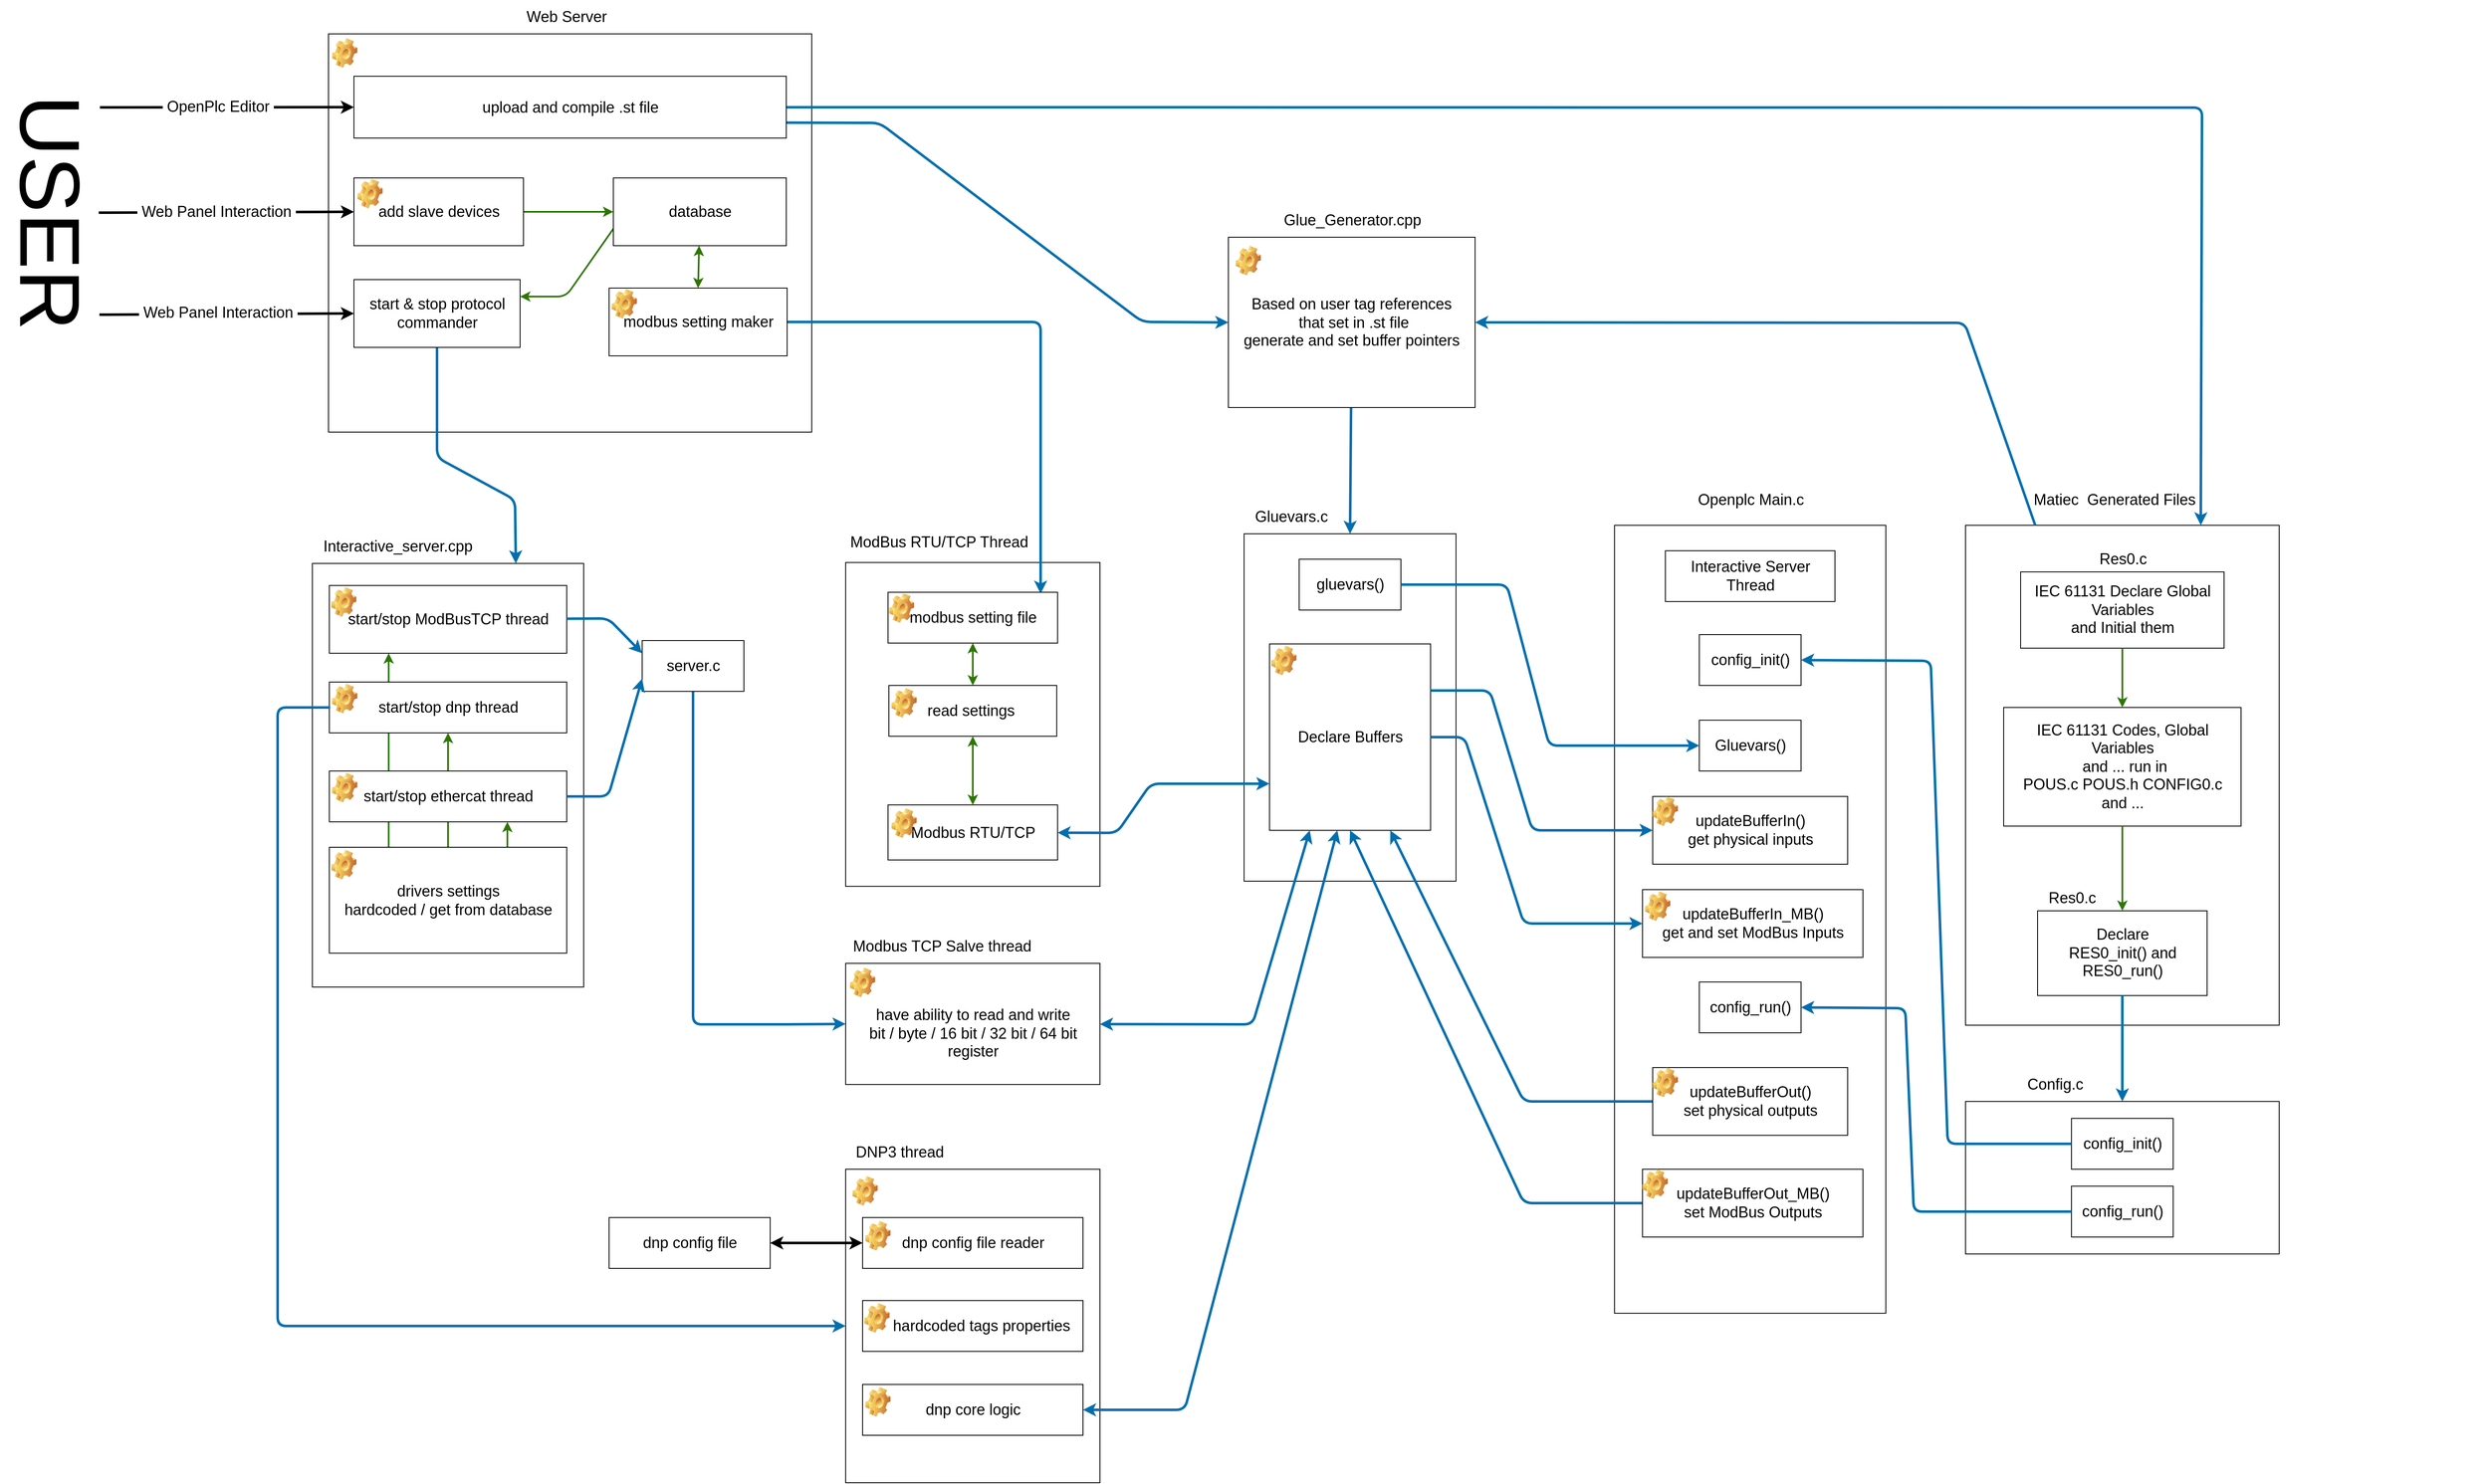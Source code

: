 <mxfile>
    <diagram id="7bxFxgyG8fV8MR2wrKDa" name="Page-1">
        <mxGraphModel dx="2217" dy="1787" grid="1" gridSize="10" guides="1" tooltips="1" connect="1" arrows="1" fold="1" page="1" pageScale="1" pageWidth="1169" pageHeight="827" math="0" shadow="0">
            <root>
                <mxCell id="0"/>
                <mxCell id="1" parent="0"/>
                <mxCell id="197" value="&lt;p style=&quot;font-size: 18px;&quot;&gt;&lt;br&gt;&lt;/p&gt;" style="whiteSpace=wrap;html=1;rounded=0;strokeWidth=1;fontSize=99;" parent="1" vertex="1">
                    <mxGeometry x="192.5" y="919" width="300" height="370" as="geometry"/>
                </mxCell>
                <mxCell id="6" value="" style="whiteSpace=wrap;html=1;fontSize=18;" parent="1" vertex="1">
                    <mxGeometry x="192.5" y="202.89" width="300" height="382.22" as="geometry"/>
                </mxCell>
                <mxCell id="49" value="" style="group;fontSize=18;" parent="1" vertex="1" connectable="0">
                    <mxGeometry x="662.5" y="169" width="250" height="450" as="geometry"/>
                </mxCell>
                <mxCell id="8" value="" style="rounded=0;whiteSpace=wrap;html=1;fontSize=18;" parent="49" vertex="1">
                    <mxGeometry width="250" height="410" as="geometry"/>
                </mxCell>
                <mxCell id="44" value="gluevars()" style="rounded=0;whiteSpace=wrap;html=1;fontSize=18;" parent="49" vertex="1">
                    <mxGeometry x="65" y="30" width="120" height="60" as="geometry"/>
                </mxCell>
                <mxCell id="46" value="Declare&amp;nbsp;Buffers" style="whiteSpace=wrap;html=1;fontSize=18;" parent="49" vertex="1">
                    <mxGeometry x="30" y="130" width="190" height="220" as="geometry"/>
                </mxCell>
                <mxCell id="112" value="" style="shape=image;html=1;verticalLabelPosition=bottom;verticalAlign=top;imageAspect=1;aspect=fixed;image=img/clipart/Gear_128x128.png;rounded=0;fontSize=18;" parent="49" vertex="1">
                    <mxGeometry x="32" y="132" width="29.84" height="35" as="geometry"/>
                </mxCell>
                <mxCell id="23" value="" style="whiteSpace=wrap;html=1;fontSize=18;" parent="1" vertex="1">
                    <mxGeometry x="1099.5" y="159" width="320" height="930" as="geometry"/>
                </mxCell>
                <mxCell id="27" value="" style="group;fontSize=18;" parent="1" vertex="1" connectable="0">
                    <mxGeometry x="1513.5" y="109" width="370" height="640" as="geometry"/>
                </mxCell>
                <mxCell id="26" value="" style="group;fontSize=18;" parent="27" vertex="1" connectable="0">
                    <mxGeometry width="370" height="640" as="geometry"/>
                </mxCell>
                <mxCell id="24" value="" style="whiteSpace=wrap;html=1;fontSize=18;" parent="26" vertex="1">
                    <mxGeometry y="50" width="370" height="590" as="geometry"/>
                </mxCell>
                <mxCell id="25" value="&lt;font style=&quot;font-size: 18px;&quot;&gt;Matiec&amp;nbsp; Generated Files&lt;/font&gt;" style="text;html=1;align=center;verticalAlign=middle;resizable=0;points=[];autosize=1;strokeColor=none;fillColor=none;fontSize=18;" parent="26" vertex="1">
                    <mxGeometry x="70" width="210" height="40" as="geometry"/>
                </mxCell>
                <mxCell id="9" value="IEC 61131 Codes, Global Variables&lt;br style=&quot;font-size: 18px;&quot;&gt;&amp;nbsp;and ... run in &lt;br style=&quot;font-size: 18px;&quot;&gt;POUS.c POUS.h CONFIG0.c&lt;br style=&quot;font-size: 18px;&quot;&gt;and ..." style="whiteSpace=wrap;html=1;imageAspect=1;fontSize=18;" parent="27" vertex="1">
                    <mxGeometry x="45" y="265" width="280" height="140" as="geometry"/>
                </mxCell>
                <mxCell id="16" value="" style="group;fontSize=18;" parent="27" vertex="1" connectable="0">
                    <mxGeometry x="85" y="75" width="240" height="120" as="geometry"/>
                </mxCell>
                <mxCell id="10" value="IEC 61131 Declare Global Variables&lt;br style=&quot;font-size: 18px;&quot;&gt;and Initial them" style="rounded=0;whiteSpace=wrap;html=1;fontSize=18;" parent="16" vertex="1">
                    <mxGeometry x="-20" y="30" width="240" height="90" as="geometry"/>
                </mxCell>
                <mxCell id="14" value="Res0.c" style="text;html=1;align=center;verticalAlign=middle;resizable=0;points=[];autosize=1;strokeColor=none;fillColor=none;fontSize=18;" parent="16" vertex="1">
                    <mxGeometry x="60" y="-5" width="80" height="40" as="geometry"/>
                </mxCell>
                <mxCell id="17" style="edgeStyle=none;html=1;entryX=0.5;entryY=0;entryDx=0;entryDy=0;fontSize=18;strokeWidth=2;fillColor=#60a917;strokeColor=#2D7600;" parent="27" source="10" target="9" edge="1">
                    <mxGeometry relative="1" as="geometry"/>
                </mxCell>
                <mxCell id="19" value="Declare&lt;br&gt;RES0_init() and&lt;br&gt;RES0_run()" style="rounded=0;whiteSpace=wrap;html=1;fontSize=18;" parent="27" vertex="1">
                    <mxGeometry x="85" y="505" width="200" height="100" as="geometry"/>
                </mxCell>
                <mxCell id="21" style="edgeStyle=none;html=1;fontSize=18;fillColor=#60a917;strokeColor=#2D7600;strokeWidth=2;" parent="27" source="9" target="19" edge="1">
                    <mxGeometry relative="1" as="geometry"/>
                </mxCell>
                <mxCell id="20" value="Res0.c" style="text;html=1;align=center;verticalAlign=middle;resizable=0;points=[];autosize=1;strokeColor=none;fillColor=none;fontSize=18;" parent="27" vertex="1">
                    <mxGeometry x="85" y="470" width="80" height="40" as="geometry"/>
                </mxCell>
                <mxCell id="33" style="edgeStyle=none;html=1;fontSize=18;strokeWidth=3;fillColor=#1ba1e2;strokeColor=#006EAF;" parent="1" source="19" target="31" edge="1">
                    <mxGeometry relative="1" as="geometry"/>
                </mxCell>
                <mxCell id="40" value="" style="group;fontSize=18;" parent="1" vertex="1" connectable="0">
                    <mxGeometry x="1573.5" y="809" width="310" height="210" as="geometry"/>
                </mxCell>
                <mxCell id="31" value="" style="whiteSpace=wrap;html=1;fontSize=18;" parent="40" vertex="1">
                    <mxGeometry x="-60" y="30" width="370" height="180" as="geometry"/>
                </mxCell>
                <mxCell id="34" value="" style="group;fontSize=18;" parent="40" vertex="1" connectable="0">
                    <mxGeometry width="250" height="190" as="geometry"/>
                </mxCell>
                <mxCell id="32" value="Config.c" style="text;html=1;align=center;verticalAlign=middle;resizable=0;points=[];autosize=1;strokeColor=none;fillColor=none;fontSize=18;" parent="34" vertex="1">
                    <mxGeometry y="-10" width="90" height="40" as="geometry"/>
                </mxCell>
                <mxCell id="36" value="config_init()" style="rounded=0;whiteSpace=wrap;html=1;fontSize=18;" parent="34" vertex="1">
                    <mxGeometry x="65" y="50" width="120" height="60" as="geometry"/>
                </mxCell>
                <mxCell id="37" value="config_run()" style="rounded=0;whiteSpace=wrap;html=1;fontSize=18;" parent="34" vertex="1">
                    <mxGeometry x="65" y="130" width="120" height="60" as="geometry"/>
                </mxCell>
                <mxCell id="48" value="Gluevars.c" style="text;html=1;align=center;verticalAlign=middle;resizable=0;points=[];autosize=1;strokeColor=none;fillColor=none;fontSize=18;" parent="1" vertex="1">
                    <mxGeometry x="662.5" y="129" width="110" height="40" as="geometry"/>
                </mxCell>
                <mxCell id="28" value="Openplc Main.c" style="text;html=1;align=center;verticalAlign=middle;resizable=0;points=[];autosize=1;strokeColor=none;fillColor=none;fontSize=18;" parent="1" vertex="1">
                    <mxGeometry x="1184.5" y="109" width="150" height="40" as="geometry"/>
                </mxCell>
                <mxCell id="30" value="Interactive Server&lt;br style=&quot;font-size: 18px;&quot;&gt;Thread" style="rounded=0;whiteSpace=wrap;html=1;fontSize=18;" parent="1" vertex="1">
                    <mxGeometry x="1159.5" y="189" width="200" height="60" as="geometry"/>
                </mxCell>
                <mxCell id="41" value="config_init()" style="rounded=0;whiteSpace=wrap;html=1;fontSize=18;" parent="1" vertex="1">
                    <mxGeometry x="1199.5" y="288" width="120" height="60" as="geometry"/>
                </mxCell>
                <mxCell id="43" value="Gluevars()" style="rounded=0;whiteSpace=wrap;html=1;fontSize=18;" parent="1" vertex="1">
                    <mxGeometry x="1199.5" y="389" width="120" height="60" as="geometry"/>
                </mxCell>
                <mxCell id="50" value="config_run()" style="rounded=0;whiteSpace=wrap;html=1;fontSize=18;" parent="1" vertex="1">
                    <mxGeometry x="1199.5" y="698" width="120" height="60" as="geometry"/>
                </mxCell>
                <mxCell id="52" value="updateBufferIn()&lt;br style=&quot;font-size: 18px;&quot;&gt;get physical inputs" style="rounded=0;whiteSpace=wrap;html=1;fontSize=18;" parent="1" vertex="1">
                    <mxGeometry x="1144.5" y="479" width="230" height="80" as="geometry"/>
                </mxCell>
                <mxCell id="60" style="edgeStyle=none;html=1;entryX=0.75;entryY=1;entryDx=0;entryDy=0;strokeWidth=3;fontSize=18;fillColor=#1ba1e2;strokeColor=#006EAF;" parent="1" source="53" target="46" edge="1">
                    <mxGeometry relative="1" as="geometry">
                        <Array as="points">
                            <mxPoint x="992.5" y="839"/>
                        </Array>
                    </mxGeometry>
                </mxCell>
                <mxCell id="53" value="updateBufferOut()&lt;br style=&quot;font-size: 18px;&quot;&gt;set physical outputs" style="rounded=0;whiteSpace=wrap;html=1;fontSize=18;" parent="1" vertex="1">
                    <mxGeometry x="1144.5" y="799" width="230" height="80" as="geometry"/>
                </mxCell>
                <mxCell id="54" value="updateBufferIn_MB()&lt;br style=&quot;font-size: 18px;&quot;&gt;get and set ModBus Inputs" style="rounded=0;whiteSpace=wrap;html=1;fontSize=18;" parent="1" vertex="1">
                    <mxGeometry x="1132.5" y="589" width="260" height="80" as="geometry"/>
                </mxCell>
                <mxCell id="61" style="edgeStyle=none;html=1;entryX=0.5;entryY=1;entryDx=0;entryDy=0;strokeWidth=3;fontSize=18;fillColor=#1ba1e2;strokeColor=#006EAF;" parent="1" source="55" target="46" edge="1">
                    <mxGeometry relative="1" as="geometry">
                        <Array as="points">
                            <mxPoint x="992.5" y="959"/>
                        </Array>
                    </mxGeometry>
                </mxCell>
                <mxCell id="55" value="updateBufferOut_MB()&lt;br style=&quot;font-size: 18px;&quot;&gt;set ModBus Outputs" style="rounded=0;whiteSpace=wrap;html=1;fontSize=18;" parent="1" vertex="1">
                    <mxGeometry x="1132.5" y="919" width="260" height="80" as="geometry"/>
                </mxCell>
                <mxCell id="51" style="edgeStyle=none;html=1;entryX=1;entryY=0.5;entryDx=0;entryDy=0;strokeWidth=3;fontSize=18;fillColor=#1ba1e2;strokeColor=#006EAF;" parent="1" source="37" target="50" edge="1">
                    <mxGeometry relative="1" as="geometry">
                        <Array as="points">
                            <mxPoint x="1452.5" y="969"/>
                            <mxPoint x="1442.5" y="729"/>
                        </Array>
                    </mxGeometry>
                </mxCell>
                <mxCell id="42" style="edgeStyle=none;html=1;entryX=1;entryY=0.5;entryDx=0;entryDy=0;fontSize=18;strokeWidth=3;fillColor=#1ba1e2;strokeColor=#006EAF;" parent="1" source="36" target="41" edge="1">
                    <mxGeometry relative="1" as="geometry">
                        <Array as="points">
                            <mxPoint x="1492.5" y="889"/>
                            <mxPoint x="1472.5" y="319"/>
                        </Array>
                    </mxGeometry>
                </mxCell>
                <mxCell id="45" style="edgeStyle=none;html=1;exitX=1;exitY=0.5;exitDx=0;exitDy=0;entryX=0;entryY=0.5;entryDx=0;entryDy=0;strokeWidth=3;fontSize=18;fillColor=#1ba1e2;strokeColor=#006EAF;" parent="1" source="44" target="43" edge="1">
                    <mxGeometry relative="1" as="geometry">
                        <Array as="points">
                            <mxPoint x="972.5" y="229"/>
                            <mxPoint x="1022.5" y="419"/>
                        </Array>
                    </mxGeometry>
                </mxCell>
                <mxCell id="57" style="edgeStyle=none;html=1;exitX=1;exitY=0.25;exitDx=0;exitDy=0;entryX=0;entryY=0.5;entryDx=0;entryDy=0;strokeWidth=3;fontSize=18;fillColor=#1ba1e2;strokeColor=#006EAF;" parent="1" source="46" target="52" edge="1">
                    <mxGeometry relative="1" as="geometry">
                        <Array as="points">
                            <mxPoint x="952.5" y="354"/>
                            <mxPoint x="1002.5" y="519"/>
                        </Array>
                    </mxGeometry>
                </mxCell>
                <mxCell id="59" style="edgeStyle=none;html=1;exitX=1;exitY=0.5;exitDx=0;exitDy=0;entryX=0;entryY=0.5;entryDx=0;entryDy=0;strokeWidth=3;fontSize=18;fillColor=#1ba1e2;strokeColor=#006EAF;" parent="1" source="46" target="54" edge="1">
                    <mxGeometry relative="1" as="geometry">
                        <Array as="points">
                            <mxPoint x="922.5" y="409"/>
                            <mxPoint x="992.5" y="629"/>
                        </Array>
                    </mxGeometry>
                </mxCell>
                <mxCell id="64" value="" style="whiteSpace=wrap;html=1;rounded=0;fontSize=18;" parent="1" vertex="1">
                    <mxGeometry x="-417.5" y="-421" width="570" height="470" as="geometry"/>
                </mxCell>
                <mxCell id="65" value="&lt;span style=&quot;font-size: 18px;&quot;&gt;Web Server&lt;/span&gt;" style="text;html=1;align=center;verticalAlign=middle;resizable=0;points=[];autosize=1;strokeColor=none;fillColor=none;fontSize=18;" parent="1" vertex="1">
                    <mxGeometry x="-197.5" y="-461" width="120" height="40" as="geometry"/>
                </mxCell>
                <mxCell id="77" style="edgeStyle=none;html=1;exitX=1;exitY=0.5;exitDx=0;exitDy=0;entryX=0;entryY=0.5;entryDx=0;entryDy=0;strokeWidth=2;fontSize=18;fillColor=#60a917;strokeColor=#2D7600;" parent="1" source="66" target="67" edge="1">
                    <mxGeometry relative="1" as="geometry"/>
                </mxCell>
                <mxCell id="66" value="add slave devices" style="rounded=0;whiteSpace=wrap;html=1;fontSize=18;" parent="1" vertex="1">
                    <mxGeometry x="-387.5" y="-251" width="200" height="80" as="geometry"/>
                </mxCell>
                <mxCell id="150" style="edgeStyle=none;rounded=1;html=1;entryX=0.5;entryY=0;entryDx=0;entryDy=0;strokeWidth=2;fontSize=18;startArrow=classic;startFill=1;fillColor=#60a917;strokeColor=#2D7600;" parent="1" source="67" target="69" edge="1">
                    <mxGeometry relative="1" as="geometry"/>
                </mxCell>
                <mxCell id="166" style="edgeStyle=none;rounded=1;html=1;exitX=0;exitY=0.75;exitDx=0;exitDy=0;entryX=1;entryY=0.25;entryDx=0;entryDy=0;strokeWidth=2;fontSize=18;startArrow=none;startFill=0;fillColor=#60a917;strokeColor=#2D7600;" parent="1" source="67" target="68" edge="1">
                    <mxGeometry relative="1" as="geometry">
                        <Array as="points">
                            <mxPoint x="-137.5" y="-111"/>
                        </Array>
                    </mxGeometry>
                </mxCell>
                <mxCell id="67" value="database" style="rounded=0;whiteSpace=wrap;html=1;fontSize=18;" parent="1" vertex="1">
                    <mxGeometry x="-81.5" y="-251" width="204" height="80" as="geometry"/>
                </mxCell>
                <mxCell id="178" style="edgeStyle=none;rounded=1;html=1;exitX=0.5;exitY=1;exitDx=0;exitDy=0;entryX=0.75;entryY=0;entryDx=0;entryDy=0;strokeWidth=3;fontSize=100;startArrow=none;startFill=0;fillColor=#1ba1e2;strokeColor=#006EAF;" parent="1" source="68" target="106" edge="1">
                    <mxGeometry relative="1" as="geometry">
                        <Array as="points">
                            <mxPoint x="-289.5" y="79"/>
                            <mxPoint x="-197.5" y="129"/>
                        </Array>
                    </mxGeometry>
                </mxCell>
                <mxCell id="68" value="start &amp;amp; stop protocol&lt;br style=&quot;font-size: 18px;&quot;&gt;commander" style="rounded=0;whiteSpace=wrap;html=1;fontSize=18;" parent="1" vertex="1">
                    <mxGeometry x="-387.5" y="-131" width="196" height="80" as="geometry"/>
                </mxCell>
                <mxCell id="82" style="edgeStyle=none;html=1;strokeWidth=3;fontSize=18;rounded=1;fillColor=#1ba1e2;strokeColor=#006EAF;entryX=0.9;entryY=0.028;entryDx=0;entryDy=0;entryPerimeter=0;" parent="1" source="69" target="80" edge="1">
                    <mxGeometry relative="1" as="geometry">
                        <Array as="points">
                            <mxPoint x="422.5" y="-81"/>
                        </Array>
                        <mxPoint x="322.5" y="189" as="targetPoint"/>
                    </mxGeometry>
                </mxCell>
                <mxCell id="69" value="modbus setting maker" style="rounded=0;whiteSpace=wrap;html=1;fontSize=18;" parent="1" vertex="1">
                    <mxGeometry x="-86.5" y="-121" width="210" height="80" as="geometry"/>
                </mxCell>
                <mxCell id="71" style="edgeStyle=none;html=1;entryX=0;entryY=0.5;entryDx=0;entryDy=0;strokeWidth=3;fontSize=18;exitX=0.78;exitY=-0.007;exitDx=0;exitDy=0;exitPerimeter=0;" parent="1" source="173" target="68" edge="1">
                    <mxGeometry relative="1" as="geometry">
                        <mxPoint x="-667.5" y="-91" as="sourcePoint"/>
                    </mxGeometry>
                </mxCell>
                <mxCell id="156" value="&amp;nbsp;Web Panel Interaction&amp;nbsp;" style="edgeLabel;html=1;align=center;verticalAlign=middle;resizable=0;points=[];fontSize=18;rotation=0;" parent="71" vertex="1" connectable="0">
                    <mxGeometry x="-0.18" y="-2" relative="1" as="geometry">
                        <mxPoint x="16" y="-4" as="offset"/>
                    </mxGeometry>
                </mxCell>
                <mxCell id="74" style="edgeStyle=none;html=1;entryX=0;entryY=0.5;entryDx=0;entryDy=0;strokeWidth=3;fontSize=18;exitX=0.5;exitY=0;exitDx=0;exitDy=0;" parent="1" source="173" target="66" edge="1">
                    <mxGeometry relative="1" as="geometry">
                        <mxPoint x="-667.5" y="-211" as="sourcePoint"/>
                    </mxGeometry>
                </mxCell>
                <mxCell id="157" value="&amp;nbsp;Web Panel Interaction&amp;nbsp;" style="edgeLabel;html=1;align=center;verticalAlign=middle;resizable=0;points=[];fontSize=18;rotation=0;" parent="74" vertex="1" connectable="0">
                    <mxGeometry x="-0.118" y="2" relative="1" as="geometry">
                        <mxPoint x="6" y="1" as="offset"/>
                    </mxGeometry>
                </mxCell>
                <mxCell id="158" style="edgeStyle=none;rounded=1;html=1;entryX=0;entryY=0.5;entryDx=0;entryDy=0;strokeWidth=3;fontSize=18;startArrow=none;startFill=0;exitX=0.211;exitY=-0.012;exitDx=0;exitDy=0;exitPerimeter=0;" parent="1" source="173" target="149" edge="1">
                    <mxGeometry relative="1" as="geometry">
                        <mxPoint x="-667.5" y="-334" as="sourcePoint"/>
                    </mxGeometry>
                </mxCell>
                <mxCell id="159" value="&amp;nbsp;OpenPlc Editor&amp;nbsp;" style="edgeLabel;html=1;align=center;verticalAlign=middle;resizable=0;points=[];fontSize=18;rotation=0;" parent="158" vertex="1" connectable="0">
                    <mxGeometry x="-0.076" relative="1" as="geometry">
                        <mxPoint y="-1" as="offset"/>
                    </mxGeometry>
                </mxCell>
                <mxCell id="102" style="edgeStyle=none;rounded=1;html=1;entryX=0;entryY=0.75;entryDx=0;entryDy=0;strokeWidth=3;fontSize=18;startArrow=classic;startFill=1;fillColor=#1ba1e2;strokeColor=#006EAF;" parent="1" source="83" target="46" edge="1">
                    <mxGeometry relative="1" as="geometry">
                        <Array as="points">
                            <mxPoint x="512.5" y="522"/>
                            <mxPoint x="552.5" y="464"/>
                        </Array>
                    </mxGeometry>
                </mxCell>
                <mxCell id="108" value="" style="group" parent="1" vertex="1" connectable="0">
                    <mxGeometry x="-436.5" y="164" width="320" height="540" as="geometry"/>
                </mxCell>
                <mxCell id="106" value="" style="whiteSpace=wrap;html=1;rounded=0;fontSize=18;" parent="108" vertex="1">
                    <mxGeometry y="40" width="320" height="500" as="geometry"/>
                </mxCell>
                <mxCell id="171" style="edgeStyle=none;rounded=1;html=1;exitX=0.25;exitY=0;exitDx=0;exitDy=0;entryX=0.25;entryY=1;entryDx=0;entryDy=0;strokeWidth=2;fontSize=18;startArrow=none;startFill=0;fillColor=#60a917;strokeColor=#2D7600;" parent="108" source="167" target="129" edge="1">
                    <mxGeometry relative="1" as="geometry"/>
                </mxCell>
                <mxCell id="170" style="edgeStyle=none;rounded=1;html=1;exitX=0.5;exitY=0;exitDx=0;exitDy=0;entryX=0.5;entryY=1;entryDx=0;entryDy=0;strokeWidth=2;fontSize=18;startArrow=none;startFill=0;fillColor=#60a917;strokeColor=#2D7600;" parent="108" source="167" target="141" edge="1">
                    <mxGeometry relative="1" as="geometry"/>
                </mxCell>
                <mxCell id="107" value="Interactive_server.cpp" style="text;html=1;align=center;verticalAlign=middle;resizable=0;points=[];autosize=1;strokeColor=none;fillColor=none;fontSize=18;" parent="108" vertex="1">
                    <mxGeometry x="0.001" width="200" height="40" as="geometry"/>
                </mxCell>
                <mxCell id="129" value="start/stop ModBusTCP thread" style="rounded=0;whiteSpace=wrap;html=1;fontSize=18;" parent="108" vertex="1">
                    <mxGeometry x="20" y="66" width="280" height="80" as="geometry"/>
                </mxCell>
                <mxCell id="141" value="start/stop dnp thread" style="rounded=0;whiteSpace=wrap;html=1;fontSize=18;" parent="108" vertex="1">
                    <mxGeometry x="20" y="180" width="280" height="60" as="geometry"/>
                </mxCell>
                <mxCell id="140" value="start/stop ethercat thread" style="rounded=0;whiteSpace=wrap;html=1;fontSize=18;" parent="108" vertex="1">
                    <mxGeometry x="20" y="285" width="280" height="60" as="geometry"/>
                </mxCell>
                <mxCell id="160" value="" style="shape=image;html=1;verticalLabelPosition=bottom;verticalAlign=top;imageAspect=1;aspect=fixed;image=img/clipart/Gear_128x128.png;rounded=0;fontSize=18;" parent="108" vertex="1">
                    <mxGeometry x="23.16" y="182" width="29.84" height="35" as="geometry"/>
                </mxCell>
                <mxCell id="161" value="" style="shape=image;html=1;verticalLabelPosition=bottom;verticalAlign=top;imageAspect=1;aspect=fixed;image=img/clipart/Gear_128x128.png;rounded=0;fontSize=18;" parent="108" vertex="1">
                    <mxGeometry x="23.16" y="287" width="29.84" height="35" as="geometry"/>
                </mxCell>
                <mxCell id="169" style="edgeStyle=none;rounded=1;html=1;exitX=0.75;exitY=0;exitDx=0;exitDy=0;entryX=0.75;entryY=1;entryDx=0;entryDy=0;strokeWidth=2;fontSize=18;startArrow=none;startFill=0;fillColor=#60a917;strokeColor=#2D7600;" parent="108" source="167" target="140" edge="1">
                    <mxGeometry relative="1" as="geometry"/>
                </mxCell>
                <mxCell id="167" value="drivers settings&lt;br&gt;hardcoded / get from database" style="rounded=0;whiteSpace=wrap;html=1;fontSize=18;" parent="108" vertex="1">
                    <mxGeometry x="20" y="375" width="280" height="125" as="geometry"/>
                </mxCell>
                <mxCell id="181" style="edgeStyle=none;rounded=1;html=1;entryX=0;entryY=0.5;entryDx=0;entryDy=0;strokeWidth=3;fontSize=100;startArrow=none;startFill=0;fillColor=#1ba1e2;strokeColor=#006EAF;" parent="1" source="105" target="123" edge="1">
                    <mxGeometry relative="1" as="geometry">
                        <Array as="points">
                            <mxPoint x="12.5" y="748"/>
                            <mxPoint x="112.5" y="748"/>
                        </Array>
                    </mxGeometry>
                </mxCell>
                <mxCell id="105" value="server.c" style="rounded=0;whiteSpace=wrap;html=1;fontSize=18;" parent="1" vertex="1">
                    <mxGeometry x="-47.5" y="295" width="120" height="60" as="geometry"/>
                </mxCell>
                <mxCell id="7" value="ModBus RTU/TCP Thread" style="text;html=1;strokeColor=none;fillColor=none;align=center;verticalAlign=middle;whiteSpace=wrap;rounded=0;fontSize=18;" parent="1" vertex="1">
                    <mxGeometry x="192.5" y="155.11" width="220" height="47.78" as="geometry"/>
                </mxCell>
                <mxCell id="95" style="edgeStyle=none;rounded=1;html=1;exitX=0.5;exitY=1;exitDx=0;exitDy=0;entryX=0.5;entryY=0;entryDx=0;entryDy=0;strokeWidth=2;fontSize=18;fillColor=#60a917;strokeColor=#2D7600;startArrow=classic;startFill=1;" parent="1" source="80" target="126" edge="1">
                    <mxGeometry relative="1" as="geometry">
                        <mxPoint x="342.5" y="377" as="targetPoint"/>
                    </mxGeometry>
                </mxCell>
                <mxCell id="80" value="modbus setting file" style="rounded=0;whiteSpace=wrap;html=1;fontSize=18;" parent="1" vertex="1">
                    <mxGeometry x="242.5" y="238" width="200" height="60" as="geometry"/>
                </mxCell>
                <mxCell id="83" value="Modbus RTU/TCP" style="rounded=0;whiteSpace=wrap;html=1;fontSize=18;" parent="1" vertex="1">
                    <mxGeometry x="242.5" y="489" width="200" height="65" as="geometry"/>
                </mxCell>
                <mxCell id="111" value="" style="shape=image;html=1;verticalLabelPosition=bottom;verticalAlign=top;imageAspect=1;aspect=fixed;image=img/clipart/Gear_128x128.png;rounded=0;fontSize=18;" parent="1" vertex="1">
                    <mxGeometry x="246.5" y="493" width="29.84" height="35" as="geometry"/>
                </mxCell>
                <mxCell id="119" value="" style="shape=image;html=1;verticalLabelPosition=bottom;verticalAlign=top;imageAspect=1;aspect=fixed;image=img/clipart/Gear_128x128.png;rounded=0;fontSize=18;" parent="1" vertex="1">
                    <mxGeometry x="-413.34" y="-416" width="29.84" height="35" as="geometry"/>
                </mxCell>
                <mxCell id="145" style="edgeStyle=none;rounded=1;html=1;entryX=0.25;entryY=1;entryDx=0;entryDy=0;strokeWidth=3;fontSize=18;startArrow=classic;startFill=1;fillColor=#1ba1e2;strokeColor=#006EAF;" parent="1" source="123" target="46" edge="1">
                    <mxGeometry relative="1" as="geometry">
                        <Array as="points">
                            <mxPoint x="672.5" y="748"/>
                        </Array>
                    </mxGeometry>
                </mxCell>
                <mxCell id="123" value="&lt;br&gt;have ability to read and write&lt;br&gt;bit / byte / 16 bit / 32 bit / 64 bit register" style="rounded=0;whiteSpace=wrap;html=1;fontSize=18;" parent="1" vertex="1">
                    <mxGeometry x="192.5" y="676" width="300" height="143" as="geometry"/>
                </mxCell>
                <mxCell id="128" style="edgeStyle=none;rounded=1;html=1;entryX=0.5;entryY=0;entryDx=0;entryDy=0;strokeWidth=2;fontSize=18;startArrow=classic;startFill=1;fillColor=#60a917;strokeColor=#2D7600;" parent="1" source="126" target="83" edge="1">
                    <mxGeometry relative="1" as="geometry"/>
                </mxCell>
                <mxCell id="126" value="read settings&amp;nbsp;" style="rounded=0;whiteSpace=wrap;html=1;fontSize=18;" parent="1" vertex="1">
                    <mxGeometry x="243.5" y="348" width="198" height="60" as="geometry"/>
                </mxCell>
                <mxCell id="144" value="&lt;span style=&quot;&quot;&gt;Modbus TCP Salve thread&lt;/span&gt;" style="text;html=1;align=center;verticalAlign=middle;resizable=0;points=[];autosize=1;strokeColor=none;fillColor=none;fontSize=18;" parent="1" vertex="1">
                    <mxGeometry x="190.5" y="636" width="230" height="40" as="geometry"/>
                </mxCell>
                <mxCell id="155" style="edgeStyle=none;rounded=1;html=1;entryX=0.5;entryY=0;entryDx=0;entryDy=0;strokeWidth=3;fontSize=18;startArrow=none;startFill=0;fillColor=#1ba1e2;strokeColor=#006EAF;" parent="1" source="146" target="8" edge="1">
                    <mxGeometry relative="1" as="geometry"/>
                </mxCell>
                <mxCell id="146" value="Based on user tag references&lt;br&gt;&amp;nbsp;that set in .st file &lt;br&gt;generate and set buffer pointers" style="whiteSpace=wrap;html=1;rounded=0;fontSize=18;" parent="1" vertex="1">
                    <mxGeometry x="644" y="-181" width="291" height="201" as="geometry"/>
                </mxCell>
                <mxCell id="147" value="Glue_Generator.cpp" style="text;html=1;align=center;verticalAlign=middle;resizable=0;points=[];autosize=1;strokeColor=none;fillColor=none;fontSize=18;" parent="1" vertex="1">
                    <mxGeometry x="694.5" y="-221" width="190" height="40" as="geometry"/>
                </mxCell>
                <mxCell id="151" style="edgeStyle=none;rounded=1;html=1;entryX=0;entryY=0.5;entryDx=0;entryDy=0;strokeWidth=3;fontSize=18;startArrow=none;startFill=0;exitX=1;exitY=0.75;exitDx=0;exitDy=0;fillColor=#1ba1e2;strokeColor=#006EAF;" parent="1" source="149" target="146" edge="1">
                    <mxGeometry relative="1" as="geometry">
                        <Array as="points">
                            <mxPoint x="232.5" y="-316"/>
                            <mxPoint x="542.5" y="-81"/>
                        </Array>
                    </mxGeometry>
                </mxCell>
                <mxCell id="152" style="edgeStyle=none;rounded=1;html=1;entryX=0.75;entryY=0;entryDx=0;entryDy=0;strokeWidth=3;fontSize=18;startArrow=none;startFill=0;fillColor=#1ba1e2;strokeColor=#006EAF;" parent="1" source="149" target="24" edge="1">
                    <mxGeometry relative="1" as="geometry">
                        <Array as="points">
                            <mxPoint x="1792.5" y="-334"/>
                        </Array>
                    </mxGeometry>
                </mxCell>
                <mxCell id="149" value="upload and compile .st file" style="rounded=0;whiteSpace=wrap;html=1;fontSize=18;" parent="1" vertex="1">
                    <mxGeometry x="-387.5" y="-371" width="510" height="73" as="geometry"/>
                </mxCell>
                <mxCell id="154" style="edgeStyle=none;rounded=1;html=1;entryX=1;entryY=0.5;entryDx=0;entryDy=0;strokeWidth=3;fontSize=18;startArrow=none;startFill=0;fillColor=#1ba1e2;strokeColor=#006EAF;" parent="1" source="24" target="146" edge="1">
                    <mxGeometry relative="1" as="geometry">
                        <Array as="points">
                            <mxPoint x="1512.5" y="-80"/>
                        </Array>
                    </mxGeometry>
                </mxCell>
                <mxCell id="163" value="" style="shape=image;html=1;verticalLabelPosition=bottom;verticalAlign=top;imageAspect=1;aspect=fixed;image=img/clipart/Gear_128x128.png;rounded=0;fontSize=18;" parent="1" vertex="1">
                    <mxGeometry x="197.5" y="681" width="29.84" height="35" as="geometry"/>
                </mxCell>
                <mxCell id="168" value="" style="shape=image;html=1;verticalLabelPosition=bottom;verticalAlign=top;imageAspect=1;aspect=fixed;image=img/clipart/Gear_128x128.png;rounded=0;fontSize=18;" parent="1" vertex="1">
                    <mxGeometry x="-414.34" y="542" width="29.84" height="35" as="geometry"/>
                </mxCell>
                <mxCell id="173" value="&lt;font style=&quot;font-size: 100px;&quot;&gt;USER&lt;/font&gt;" style="text;html=1;strokeColor=none;fillColor=none;align=center;verticalAlign=middle;whiteSpace=wrap;rounded=0;strokeWidth=12;fontSize=18;rotation=90;" parent="1" vertex="1">
                    <mxGeometry x="-960" y="-266.5" width="430" height="113" as="geometry"/>
                </mxCell>
                <mxCell id="179" style="edgeStyle=none;rounded=1;html=1;entryX=0;entryY=0.25;entryDx=0;entryDy=0;strokeWidth=3;fontSize=100;startArrow=none;startFill=0;fillColor=#1ba1e2;strokeColor=#006EAF;" parent="1" source="129" target="105" edge="1">
                    <mxGeometry relative="1" as="geometry">
                        <Array as="points">
                            <mxPoint x="-87.5" y="269"/>
                        </Array>
                    </mxGeometry>
                </mxCell>
                <mxCell id="194" style="edgeStyle=none;rounded=1;html=1;entryX=0.421;entryY=1;entryDx=0;entryDy=0;entryPerimeter=0;strokeWidth=3;fontSize=18;startArrow=classic;startFill=1;fillColor=#1ba1e2;strokeColor=#006EAF;exitX=1;exitY=0.5;exitDx=0;exitDy=0;" parent="1" source="203" target="46" edge="1">
                    <mxGeometry relative="1" as="geometry">
                        <mxPoint x="489.5" y="994" as="sourcePoint"/>
                        <Array as="points">
                            <mxPoint x="592.5" y="1203"/>
                        </Array>
                    </mxGeometry>
                </mxCell>
                <mxCell id="184" style="edgeStyle=none;rounded=1;html=1;exitX=1;exitY=0.5;exitDx=0;exitDy=0;entryX=0;entryY=0.75;entryDx=0;entryDy=0;strokeWidth=3;fontSize=100;startArrow=none;startFill=0;fillColor=#1ba1e2;strokeColor=#006EAF;" parent="1" source="140" target="105" edge="1">
                    <mxGeometry relative="1" as="geometry">
                        <Array as="points">
                            <mxPoint x="-87.5" y="479"/>
                        </Array>
                    </mxGeometry>
                </mxCell>
                <mxCell id="185" value="" style="shape=image;html=1;verticalLabelPosition=bottom;verticalAlign=top;imageAspect=1;aspect=fixed;image=img/clipart/Gear_128x128.png;rounded=0;fontSize=18;" parent="1" vertex="1">
                    <mxGeometry x="246.5" y="351" width="29.84" height="35" as="geometry"/>
                </mxCell>
                <mxCell id="186" value="" style="shape=image;html=1;verticalLabelPosition=bottom;verticalAlign=top;imageAspect=1;aspect=fixed;image=img/clipart/Gear_128x128.png;rounded=0;fontSize=18;" parent="1" vertex="1">
                    <mxGeometry x="243.5" y="239" width="29.84" height="35" as="geometry"/>
                </mxCell>
                <mxCell id="188" value="" style="shape=image;html=1;verticalLabelPosition=bottom;verticalAlign=top;imageAspect=1;aspect=fixed;image=img/clipart/Gear_128x128.png;rounded=0;fontSize=18;" parent="1" vertex="1">
                    <mxGeometry x="-83.5" y="-120" width="29.84" height="35" as="geometry"/>
                </mxCell>
                <mxCell id="189" value="" style="shape=image;html=1;verticalLabelPosition=bottom;verticalAlign=top;imageAspect=1;aspect=fixed;image=img/clipart/Gear_128x128.png;rounded=0;fontSize=18;" parent="1" vertex="1">
                    <mxGeometry x="-383.5" y="-250" width="29.84" height="35" as="geometry"/>
                </mxCell>
                <mxCell id="162" value="" style="shape=image;html=1;verticalLabelPosition=bottom;verticalAlign=top;imageAspect=1;aspect=fixed;image=img/clipart/Gear_128x128.png;rounded=0;fontSize=18;" parent="1" vertex="1">
                    <mxGeometry x="-414.5" y="232" width="29.84" height="35" as="geometry"/>
                </mxCell>
                <mxCell id="191" value="DNP3 thread" style="text;html=1;align=center;verticalAlign=middle;resizable=0;points=[];autosize=1;strokeColor=none;fillColor=none;fontSize=18;" parent="1" vertex="1">
                    <mxGeometry x="190.5" y="879" width="130" height="40" as="geometry"/>
                </mxCell>
                <mxCell id="193" style="edgeStyle=none;rounded=1;html=1;entryX=0;entryY=0.5;entryDx=0;entryDy=0;strokeWidth=3;fontSize=18;startArrow=none;startFill=0;exitX=0;exitY=0.5;exitDx=0;exitDy=0;fillColor=#1ba1e2;strokeColor=#006EAF;" parent="1" target="197" edge="1">
                    <mxGeometry relative="1" as="geometry">
                        <mxPoint x="-415.5" y="374" as="sourcePoint"/>
                        <mxPoint x="194.5" y="994" as="targetPoint"/>
                        <Array as="points">
                            <mxPoint x="-477.5" y="374"/>
                            <mxPoint x="-477.5" y="1104"/>
                        </Array>
                    </mxGeometry>
                </mxCell>
                <mxCell id="195" value="" style="shape=image;html=1;verticalLabelPosition=bottom;verticalAlign=top;imageAspect=1;aspect=fixed;image=img/clipart/Gear_128x128.png;rounded=0;fontSize=18;" parent="1" vertex="1">
                    <mxGeometry x="200.5" y="927" width="29.84" height="35" as="geometry"/>
                </mxCell>
                <mxCell id="198" value="dnp config file reader" style="whiteSpace=wrap;html=1;rounded=0;strokeWidth=1;fontSize=18;" parent="1" vertex="1">
                    <mxGeometry x="212.5" y="976" width="260" height="60" as="geometry"/>
                </mxCell>
                <mxCell id="200" value="&amp;nbsp; &amp;nbsp; hardcoded tags properties" style="whiteSpace=wrap;html=1;rounded=0;strokeWidth=1;fontSize=18;" parent="1" vertex="1">
                    <mxGeometry x="212.5" y="1074" width="260" height="60" as="geometry"/>
                </mxCell>
                <mxCell id="202" style="edgeStyle=none;rounded=1;html=1;entryX=0;entryY=0.5;entryDx=0;entryDy=0;strokeWidth=3;fontSize=18;startArrow=classic;startFill=1;" parent="1" source="201" target="198" edge="1">
                    <mxGeometry relative="1" as="geometry"/>
                </mxCell>
                <mxCell id="201" value="dnp config file" style="whiteSpace=wrap;html=1;rounded=0;strokeWidth=1;fontSize=18;" parent="1" vertex="1">
                    <mxGeometry x="-86.5" y="976" width="190" height="60" as="geometry"/>
                </mxCell>
                <mxCell id="203" value="dnp core logic" style="whiteSpace=wrap;html=1;rounded=0;strokeWidth=1;fontSize=18;" parent="1" vertex="1">
                    <mxGeometry x="212.5" y="1173" width="260" height="60" as="geometry"/>
                </mxCell>
                <mxCell id="204" value="" style="shape=image;html=1;verticalLabelPosition=bottom;verticalAlign=top;imageAspect=1;aspect=fixed;image=img/clipart/Gear_128x128.png;rounded=0;fontSize=18;" parent="1" vertex="1">
                    <mxGeometry x="215.66" y="980" width="29.84" height="35" as="geometry"/>
                </mxCell>
                <mxCell id="205" value="" style="shape=image;html=1;verticalLabelPosition=bottom;verticalAlign=top;imageAspect=1;aspect=fixed;image=img/clipart/Gear_128x128.png;rounded=0;fontSize=18;" parent="1" vertex="1">
                    <mxGeometry x="214.5" y="1077" width="29.84" height="35" as="geometry"/>
                </mxCell>
                <mxCell id="206" value="" style="shape=image;html=1;verticalLabelPosition=bottom;verticalAlign=top;imageAspect=1;aspect=fixed;image=img/clipart/Gear_128x128.png;rounded=0;fontSize=18;" parent="1" vertex="1">
                    <mxGeometry x="215.66" y="1176" width="29.84" height="35" as="geometry"/>
                </mxCell>
                <mxCell id="207" value="" style="shape=image;html=1;verticalLabelPosition=bottom;verticalAlign=top;imageAspect=1;aspect=fixed;image=img/clipart/Gear_128x128.png;rounded=0;fontSize=18;" parent="1" vertex="1">
                    <mxGeometry x="1132.5" y="919" width="29.84" height="35" as="geometry"/>
                </mxCell>
                <mxCell id="208" value="" style="shape=image;html=1;verticalLabelPosition=bottom;verticalAlign=top;imageAspect=1;aspect=fixed;image=img/clipart/Gear_128x128.png;rounded=0;fontSize=18;" parent="1" vertex="1">
                    <mxGeometry x="1144.5" y="799" width="29.84" height="35" as="geometry"/>
                </mxCell>
                <mxCell id="209" value="" style="shape=image;html=1;verticalLabelPosition=bottom;verticalAlign=top;imageAspect=1;aspect=fixed;image=img/clipart/Gear_128x128.png;rounded=0;fontSize=18;" parent="1" vertex="1">
                    <mxGeometry x="1135.5" y="591" width="29.84" height="35" as="geometry"/>
                </mxCell>
                <mxCell id="210" value="" style="shape=image;html=1;verticalLabelPosition=bottom;verticalAlign=top;imageAspect=1;aspect=fixed;image=img/clipart/Gear_128x128.png;rounded=0;fontSize=18;" parent="1" vertex="1">
                    <mxGeometry x="1144.5" y="479" width="29.84" height="35" as="geometry"/>
                </mxCell>
                <mxCell id="211" value="" style="shape=image;html=1;verticalLabelPosition=bottom;verticalAlign=top;imageAspect=1;aspect=fixed;image=img/clipart/Gear_128x128.png;rounded=0;fontSize=18;" parent="1" vertex="1">
                    <mxGeometry x="652.5" y="-171" width="29.84" height="35" as="geometry"/>
                </mxCell>
                <mxCell id="212" value="&amp;nbsp;" style="text;html=1;align=center;verticalAlign=middle;resizable=0;points=[];autosize=1;strokeColor=none;fillColor=none;" vertex="1" parent="1">
                    <mxGeometry x="2100" y="591" width="30" height="30" as="geometry"/>
                </mxCell>
            </root>
        </mxGraphModel>
    </diagram>
</mxfile>